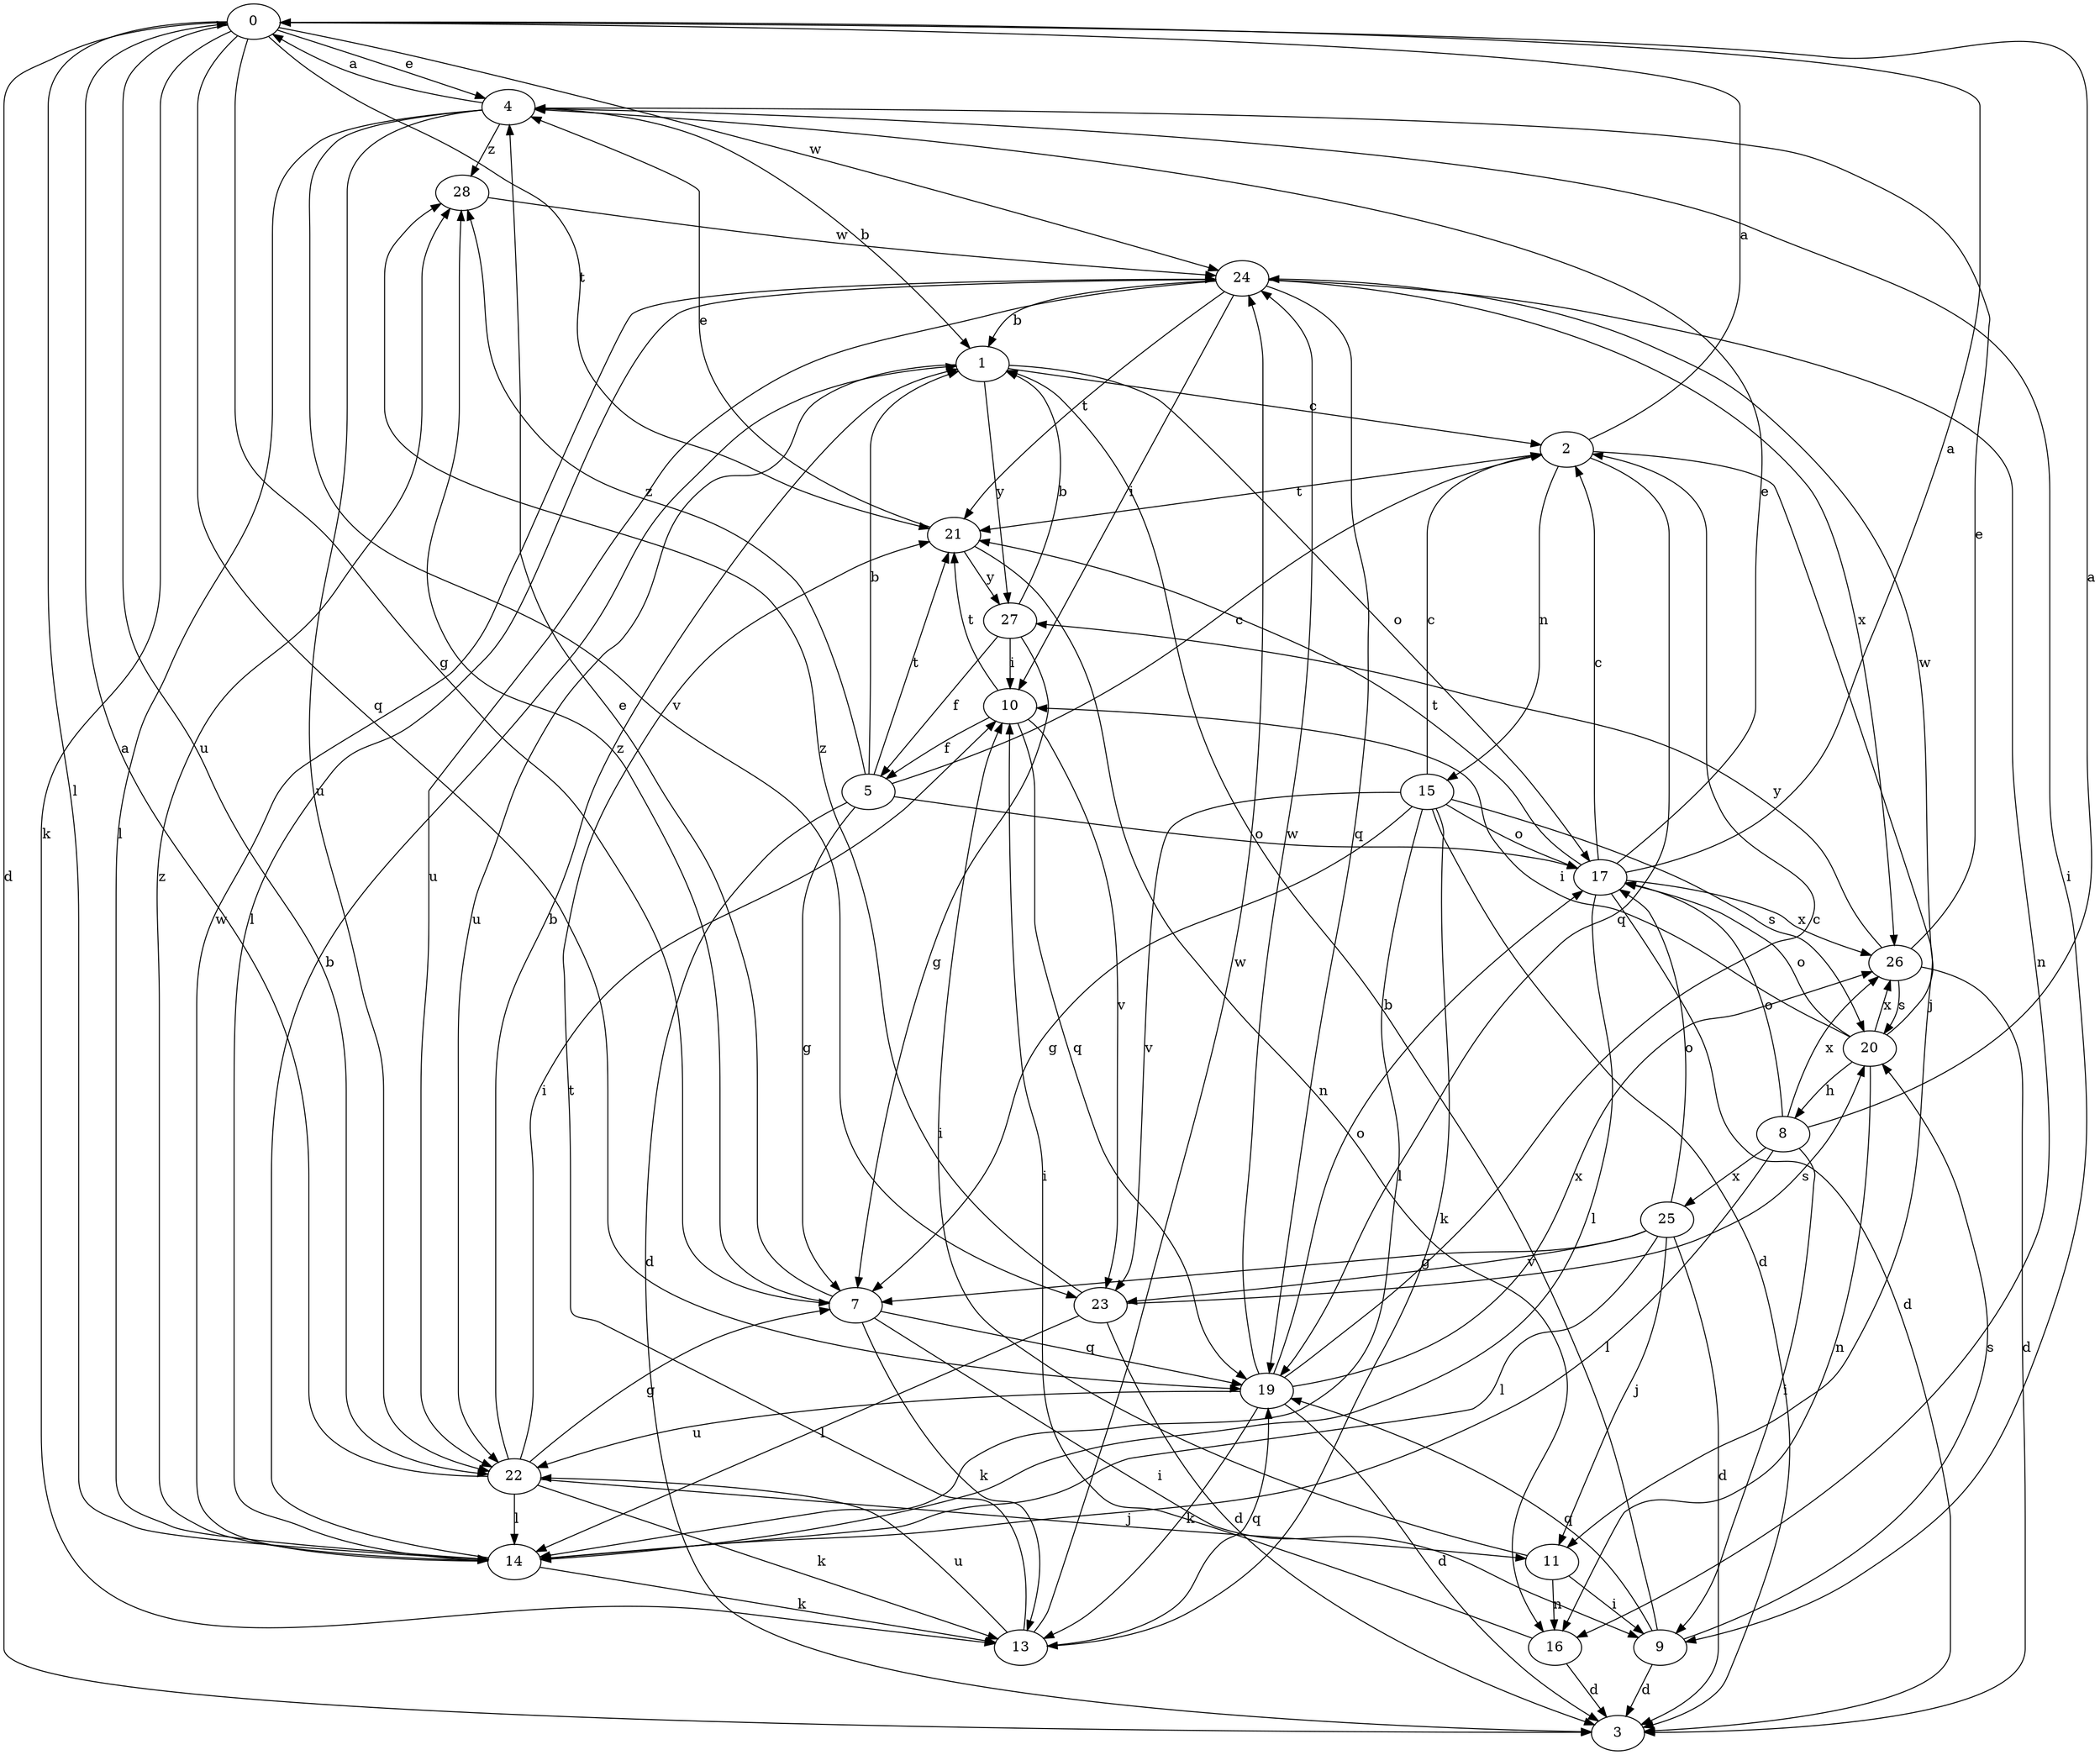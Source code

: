 strict digraph  {
0;
1;
2;
3;
4;
5;
7;
8;
9;
10;
11;
13;
14;
15;
16;
17;
19;
20;
21;
22;
23;
24;
25;
26;
27;
28;
0 -> 3  [label=d];
0 -> 4  [label=e];
0 -> 7  [label=g];
0 -> 13  [label=k];
0 -> 14  [label=l];
0 -> 19  [label=q];
0 -> 21  [label=t];
0 -> 22  [label=u];
0 -> 24  [label=w];
1 -> 2  [label=c];
1 -> 17  [label=o];
1 -> 22  [label=u];
1 -> 27  [label=y];
2 -> 0  [label=a];
2 -> 11  [label=j];
2 -> 15  [label=n];
2 -> 19  [label=q];
2 -> 21  [label=t];
4 -> 0  [label=a];
4 -> 1  [label=b];
4 -> 9  [label=i];
4 -> 14  [label=l];
4 -> 22  [label=u];
4 -> 23  [label=v];
4 -> 28  [label=z];
5 -> 1  [label=b];
5 -> 2  [label=c];
5 -> 3  [label=d];
5 -> 7  [label=g];
5 -> 17  [label=o];
5 -> 21  [label=t];
5 -> 28  [label=z];
7 -> 4  [label=e];
7 -> 9  [label=i];
7 -> 13  [label=k];
7 -> 19  [label=q];
7 -> 28  [label=z];
8 -> 0  [label=a];
8 -> 9  [label=i];
8 -> 14  [label=l];
8 -> 17  [label=o];
8 -> 25  [label=x];
8 -> 26  [label=x];
9 -> 1  [label=b];
9 -> 3  [label=d];
9 -> 19  [label=q];
9 -> 20  [label=s];
10 -> 5  [label=f];
10 -> 19  [label=q];
10 -> 21  [label=t];
10 -> 23  [label=v];
11 -> 9  [label=i];
11 -> 10  [label=i];
11 -> 16  [label=n];
13 -> 19  [label=q];
13 -> 21  [label=t];
13 -> 22  [label=u];
13 -> 24  [label=w];
14 -> 1  [label=b];
14 -> 13  [label=k];
14 -> 24  [label=w];
14 -> 28  [label=z];
15 -> 2  [label=c];
15 -> 3  [label=d];
15 -> 7  [label=g];
15 -> 13  [label=k];
15 -> 14  [label=l];
15 -> 17  [label=o];
15 -> 20  [label=s];
15 -> 23  [label=v];
16 -> 3  [label=d];
16 -> 10  [label=i];
17 -> 0  [label=a];
17 -> 2  [label=c];
17 -> 3  [label=d];
17 -> 4  [label=e];
17 -> 14  [label=l];
17 -> 21  [label=t];
17 -> 26  [label=x];
19 -> 2  [label=c];
19 -> 3  [label=d];
19 -> 13  [label=k];
19 -> 17  [label=o];
19 -> 22  [label=u];
19 -> 24  [label=w];
19 -> 26  [label=x];
20 -> 8  [label=h];
20 -> 10  [label=i];
20 -> 16  [label=n];
20 -> 17  [label=o];
20 -> 24  [label=w];
20 -> 26  [label=x];
21 -> 4  [label=e];
21 -> 16  [label=n];
21 -> 27  [label=y];
22 -> 0  [label=a];
22 -> 1  [label=b];
22 -> 7  [label=g];
22 -> 10  [label=i];
22 -> 11  [label=j];
22 -> 13  [label=k];
22 -> 14  [label=l];
23 -> 3  [label=d];
23 -> 14  [label=l];
23 -> 20  [label=s];
23 -> 28  [label=z];
24 -> 1  [label=b];
24 -> 10  [label=i];
24 -> 14  [label=l];
24 -> 16  [label=n];
24 -> 19  [label=q];
24 -> 21  [label=t];
24 -> 22  [label=u];
24 -> 26  [label=x];
25 -> 3  [label=d];
25 -> 7  [label=g];
25 -> 11  [label=j];
25 -> 14  [label=l];
25 -> 17  [label=o];
25 -> 23  [label=v];
26 -> 3  [label=d];
26 -> 4  [label=e];
26 -> 20  [label=s];
26 -> 27  [label=y];
27 -> 1  [label=b];
27 -> 5  [label=f];
27 -> 7  [label=g];
27 -> 10  [label=i];
28 -> 24  [label=w];
}
